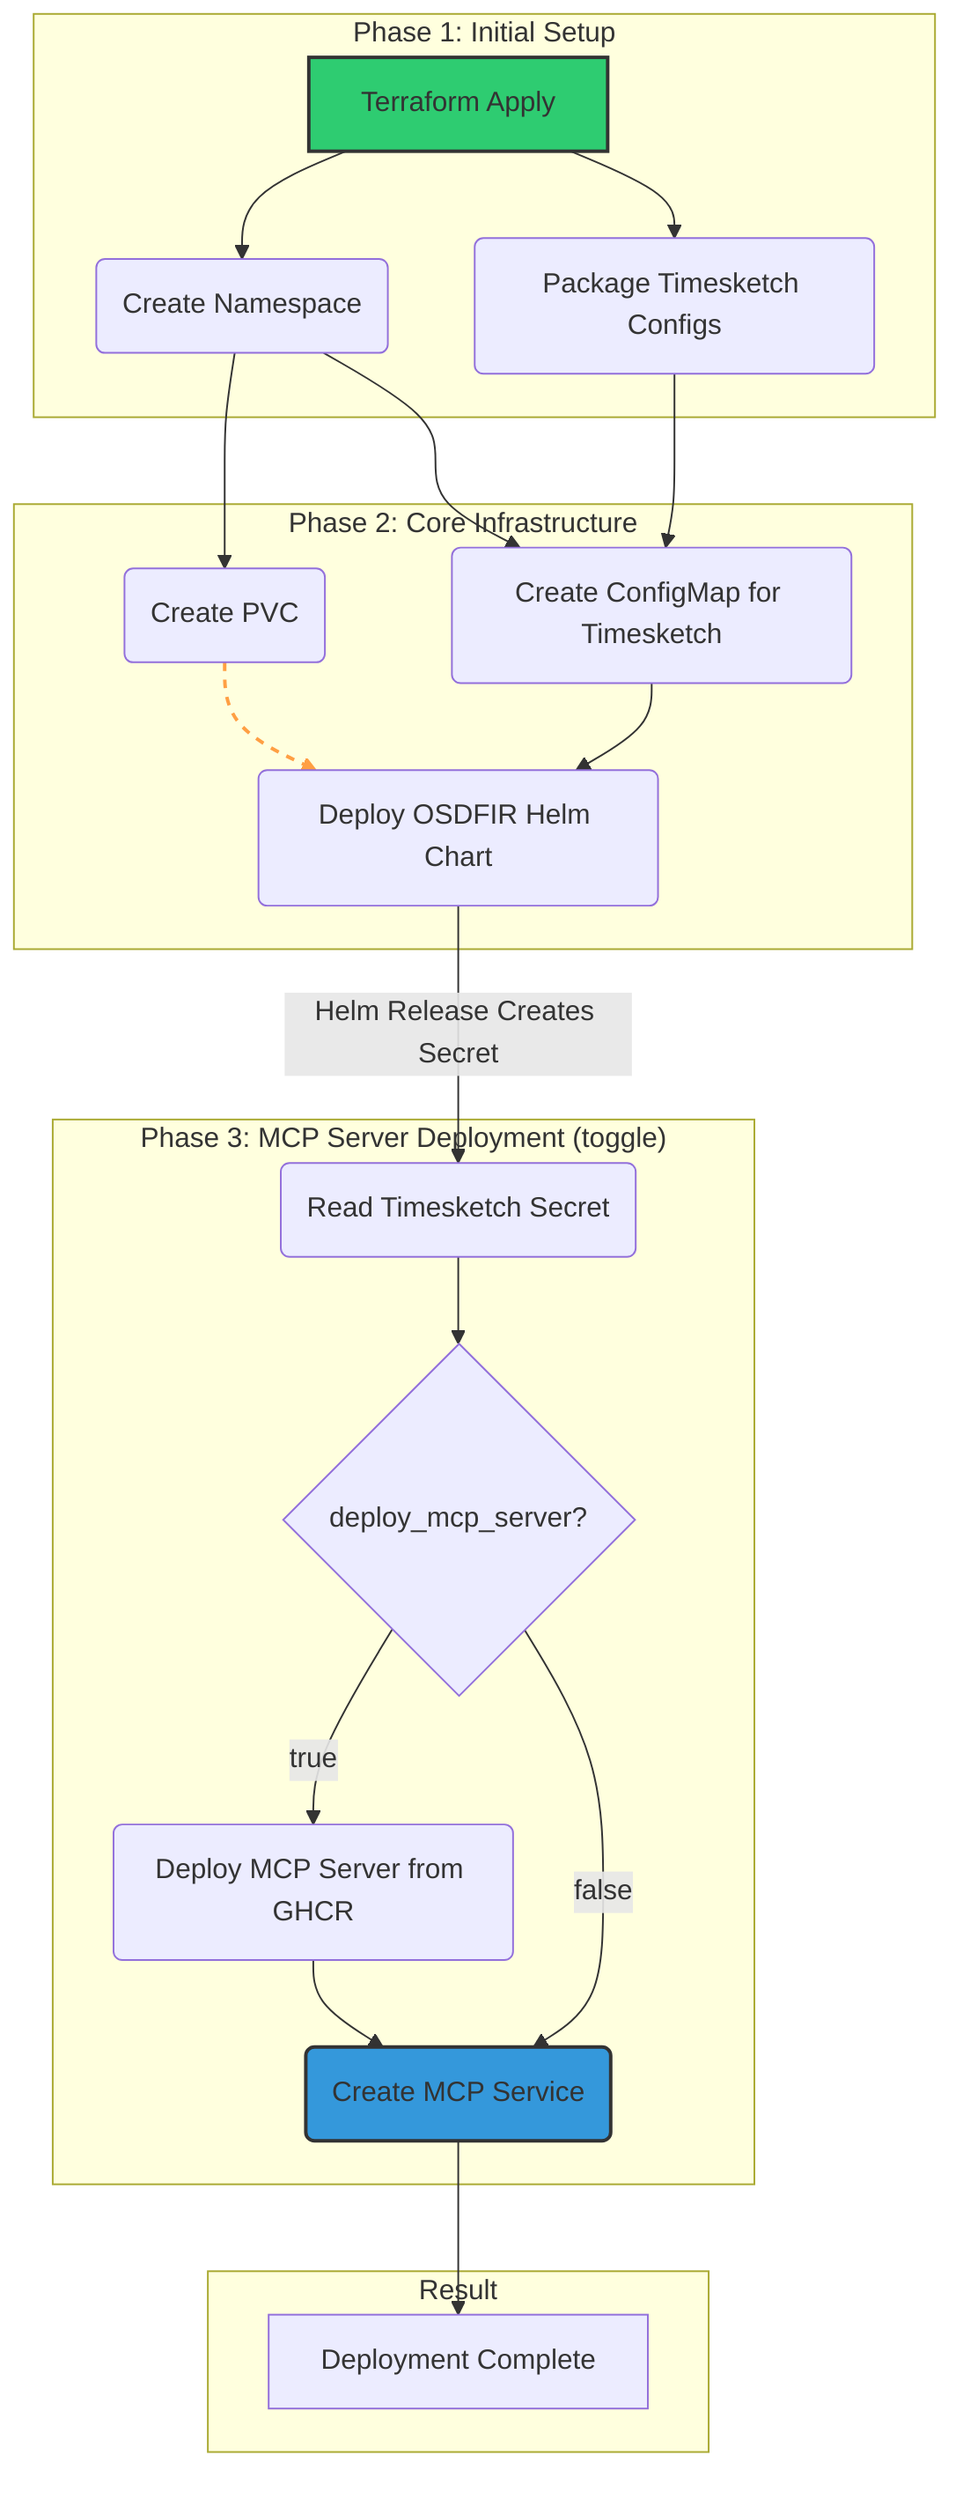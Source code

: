 graph TD
    subgraph "Phase 1: Initial Setup"
        A[Terraform Apply] --> B(Create Namespace);
        A --> C(Package Timesketch Configs);
    end

    subgraph "Phase 2: Core Infrastructure"
        B --> D(Create PVC);
        B --> E(Create ConfigMap for Timesketch);
        C --> E;
        D --> F(Deploy OSDFIR Helm Chart);
        E --> F;
    end

    subgraph "Phase 3: MCP Server Deployment (toggle)"
        F -- Helm Release Creates Secret --> G(Read Timesketch Secret);
        G --> H{deploy_mcp_server?};
        H -- true --> I(Deploy MCP Server from GHCR);
        I --> J(Create MCP Service);
        H -- false --> J;
    end
    
    subgraph "Result"
        J --> K[Deployment Complete];
    end

    style A fill:#2ecc71,stroke:#333,stroke-width:2px
    style J fill:#3498db,stroke:#333,stroke-width:2px
    linkStyle 5 stroke:#ff9f43,stroke-width:2px,stroke-dasharray: 5 5;
